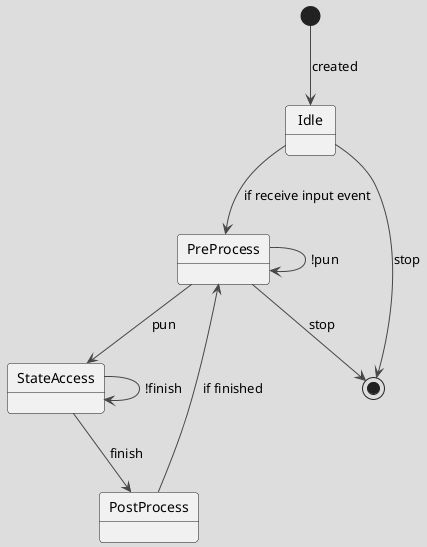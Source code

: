 @startuml q3
!theme toy
[*] --> Idle : created


Idle --> PreProcess : if receive input event

PreProcess --> PreProcess : !pun

PreProcess --> StateAccess : pun

StateAccess --> StateAccess : !finish

StateAccess --> PostProcess : finish

PostProcess --> PreProcess : if finished

Idle --> [*] : stop
PreProcess --> [*] : stop

@enduml